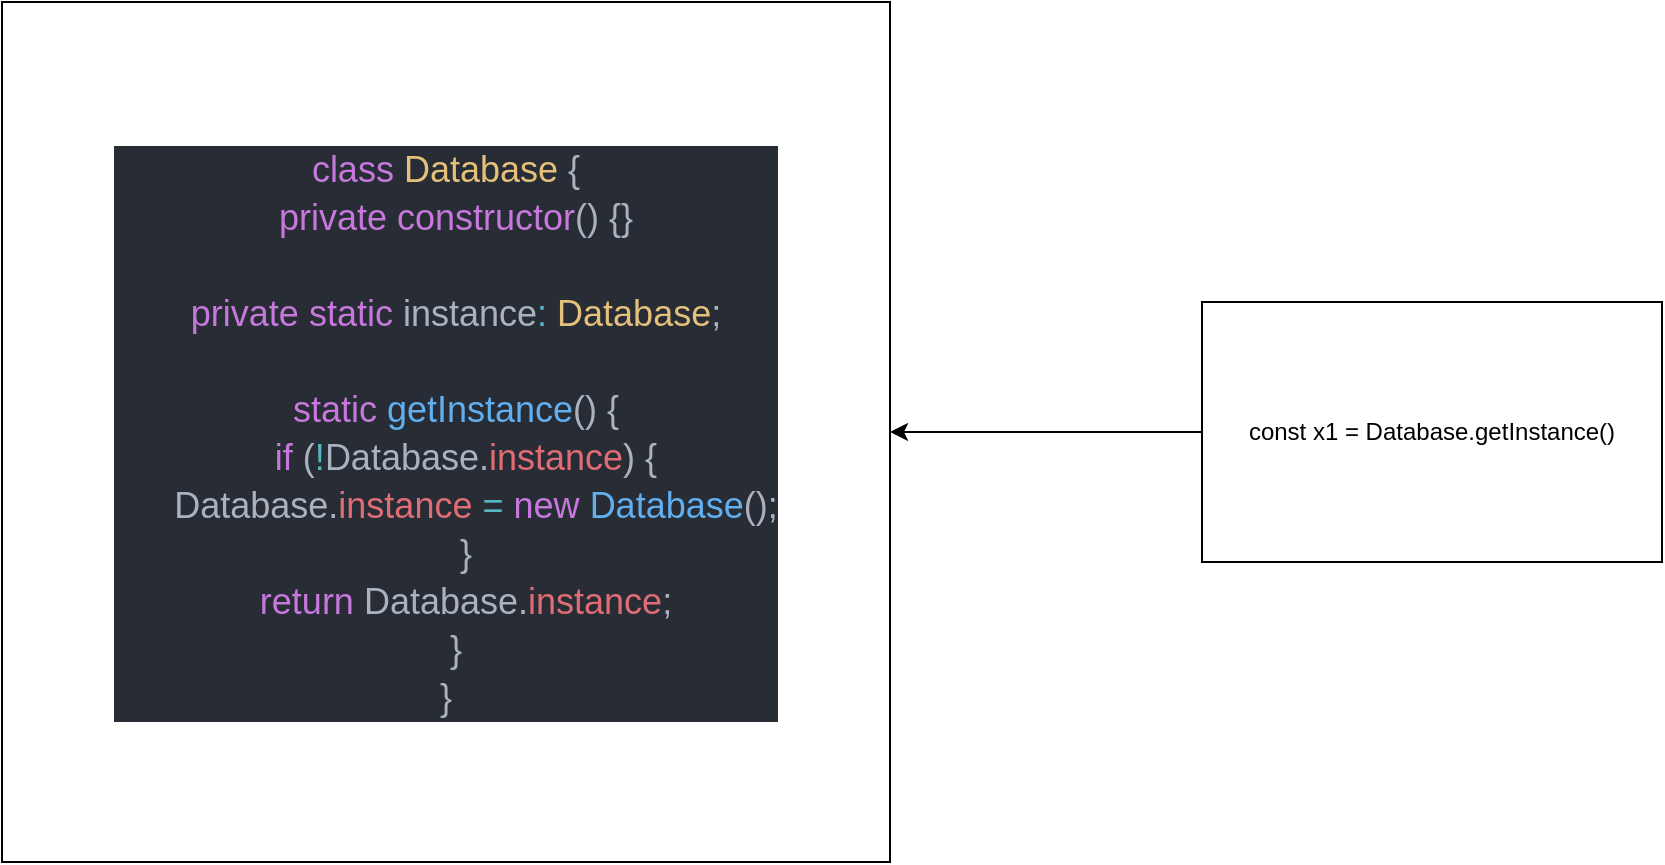 <mxfile>
    <diagram id="JMNcVAGFMCr3GAfiJkCJ" name="Страница 1">
        <mxGraphModel dx="1416" dy="1815" grid="1" gridSize="10" guides="1" tooltips="1" connect="1" arrows="1" fold="1" page="1" pageScale="1" pageWidth="827" pageHeight="1169" math="0" shadow="0">
            <root>
                <mxCell id="0"/>
                <mxCell id="1" parent="0"/>
                <mxCell id="2" value="&lt;div style=&quot;color: rgb(171 , 178 , 191) ; background-color: rgb(40 , 44 , 52) ; font-family: , &amp;#34;consolas&amp;#34; , &amp;#34;courier new&amp;#34; , monospace ; font-size: 18px ; line-height: 24px&quot;&gt;&lt;div&gt;&lt;span style=&quot;color: #c678dd&quot;&gt;class&lt;/span&gt; &lt;span style=&quot;color: #e5c07b&quot;&gt;Database&lt;/span&gt; {&lt;/div&gt;&lt;div&gt;&amp;nbsp; &lt;span style=&quot;color: #c678dd&quot;&gt;private&lt;/span&gt; &lt;span style=&quot;color: #c678dd&quot;&gt;constructor&lt;/span&gt;() {}&lt;/div&gt;&lt;br&gt;&lt;div&gt;&amp;nbsp; &lt;span style=&quot;color: #c678dd&quot;&gt;private&lt;/span&gt; &lt;span style=&quot;color: #c678dd&quot;&gt;static&lt;/span&gt; instance&lt;span style=&quot;color: #56b6c2&quot;&gt;:&lt;/span&gt; &lt;span style=&quot;color: #e5c07b&quot;&gt;Database&lt;/span&gt;;&lt;/div&gt;&lt;br&gt;&lt;div&gt;&amp;nbsp; &lt;span style=&quot;color: #c678dd&quot;&gt;static&lt;/span&gt; &lt;span style=&quot;color: #61afef&quot;&gt;getInstance&lt;/span&gt;() {&lt;/div&gt;&lt;div&gt;&amp;nbsp; &amp;nbsp; &lt;span style=&quot;color: #c678dd&quot;&gt;if&lt;/span&gt; (&lt;span style=&quot;color: #56b6c2&quot;&gt;!&lt;/span&gt;Database.&lt;span style=&quot;color: #e06c75&quot;&gt;instance&lt;/span&gt;) {&lt;/div&gt;&lt;div&gt;&amp;nbsp; &amp;nbsp; &amp;nbsp; Database.&lt;span style=&quot;color: #e06c75&quot;&gt;instance&lt;/span&gt; &lt;span style=&quot;color: #56b6c2&quot;&gt;=&lt;/span&gt; &lt;span style=&quot;color: #c678dd&quot;&gt;new&lt;/span&gt; &lt;span style=&quot;color: #61afef&quot;&gt;Database&lt;/span&gt;();&lt;/div&gt;&lt;div&gt;&amp;nbsp; &amp;nbsp; }&lt;/div&gt;&lt;div&gt;&amp;nbsp; &amp;nbsp; &lt;span style=&quot;color: #c678dd&quot;&gt;return&lt;/span&gt; Database.&lt;span style=&quot;color: #e06c75&quot;&gt;instance&lt;/span&gt;;&lt;/div&gt;&lt;div&gt;&amp;nbsp; }&lt;/div&gt;&lt;div&gt;}&lt;/div&gt;&lt;/div&gt;" style="rounded=0;whiteSpace=wrap;html=1;" vertex="1" parent="1">
                    <mxGeometry x="30" y="-240" width="444" height="430" as="geometry"/>
                </mxCell>
                <mxCell id="4" style="edgeStyle=none;html=1;entryX=1;entryY=0.5;entryDx=0;entryDy=0;" edge="1" parent="1" source="3" target="2">
                    <mxGeometry relative="1" as="geometry"/>
                </mxCell>
                <mxCell id="3" value="const x1 = Database.getInstance()" style="rounded=0;whiteSpace=wrap;html=1;" vertex="1" parent="1">
                    <mxGeometry x="630" y="-90" width="230" height="130" as="geometry"/>
                </mxCell>
            </root>
        </mxGraphModel>
    </diagram>
</mxfile>